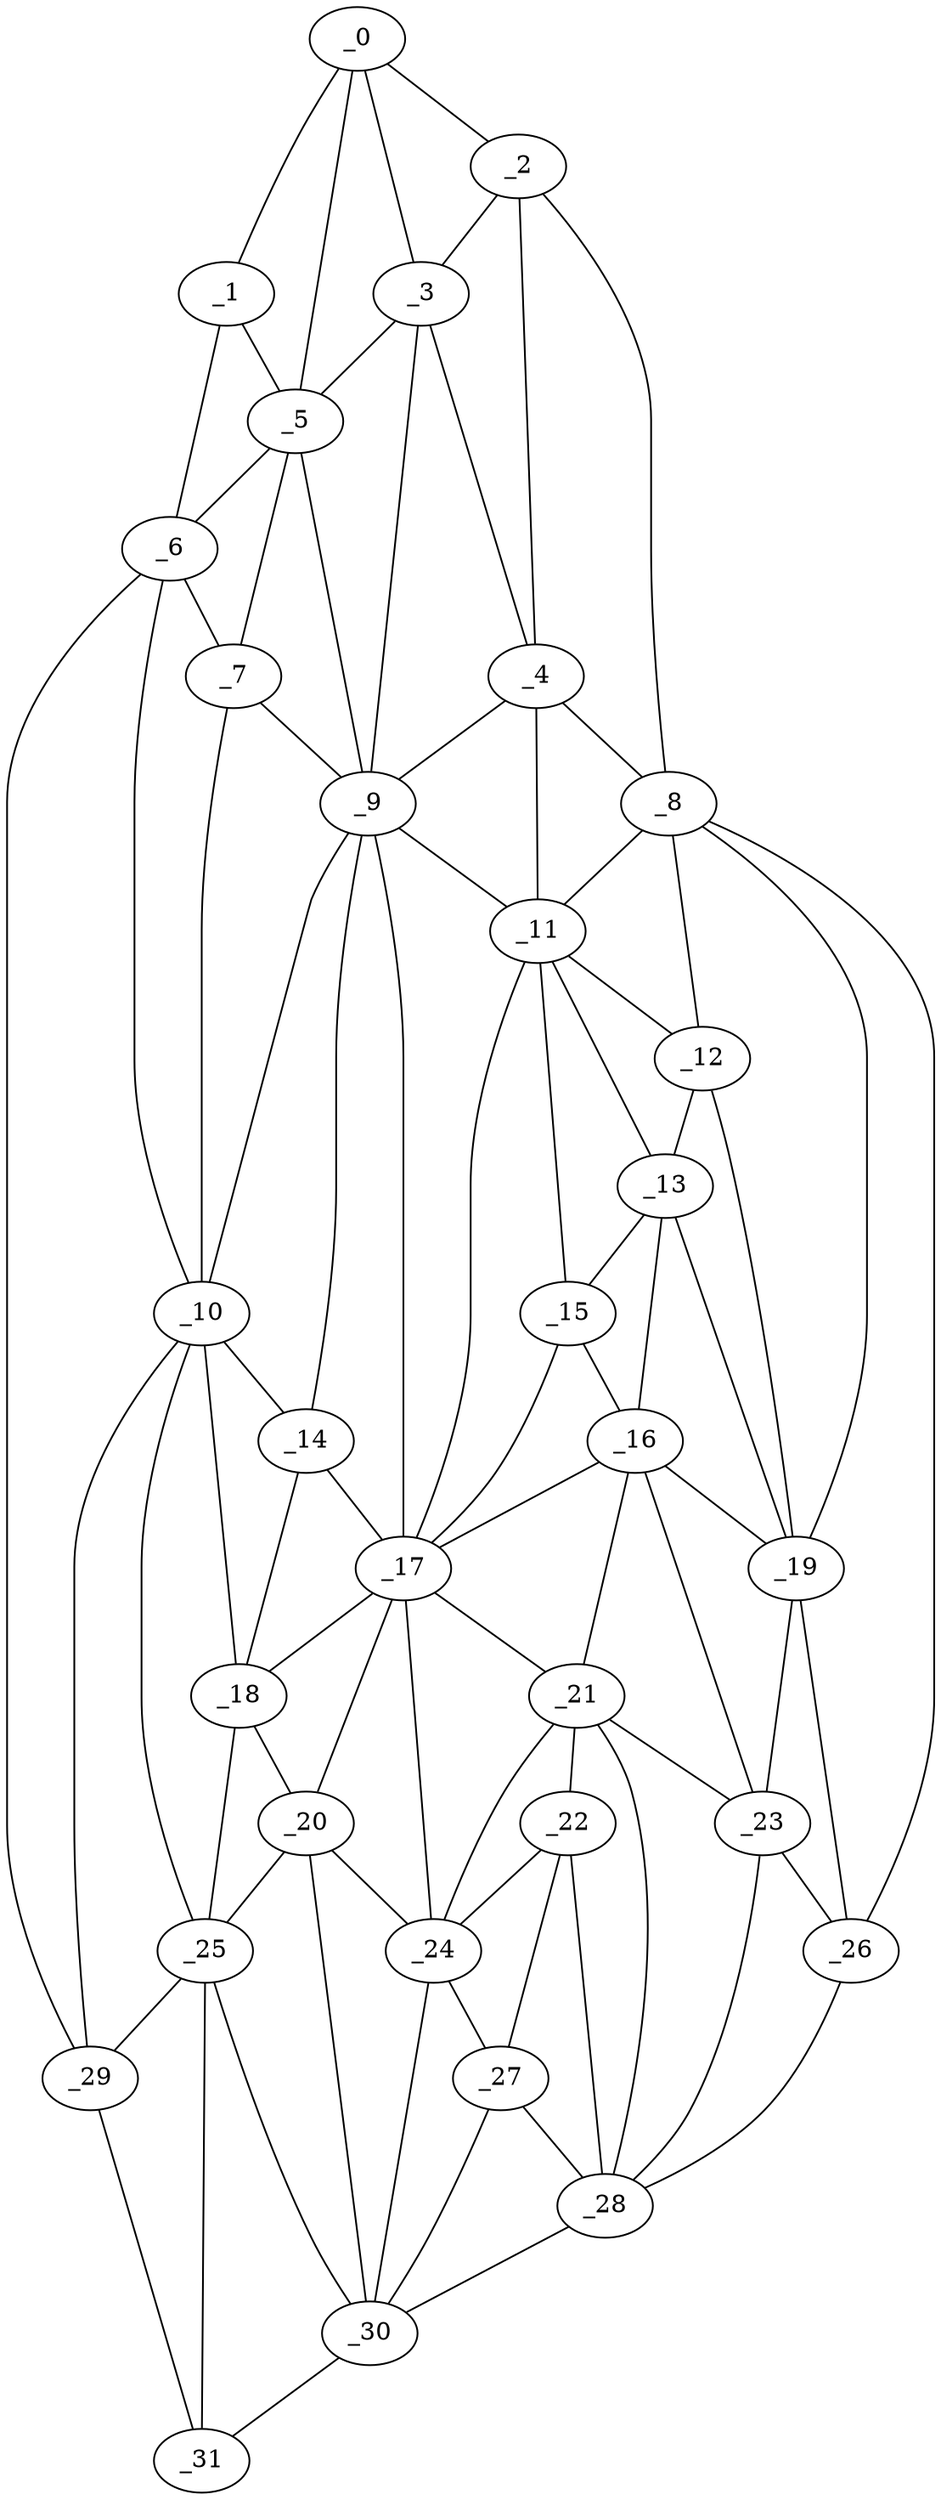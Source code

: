 graph "obj59__135.gxl" {
	_0	 [x=29,
		y=36];
	_1	 [x=30,
		y=13];
	_0 -- _1	 [valence=1];
	_2	 [x=30,
		y=102];
	_0 -- _2	 [valence=1];
	_3	 [x=44,
		y=48];
	_0 -- _3	 [valence=1];
	_5	 [x=48,
		y=43];
	_0 -- _5	 [valence=2];
	_1 -- _5	 [valence=1];
	_6	 [x=73,
		y=3];
	_1 -- _6	 [valence=1];
	_2 -- _3	 [valence=2];
	_4	 [x=47,
		y=102];
	_2 -- _4	 [valence=1];
	_8	 [x=73,
		y=117];
	_2 -- _8	 [valence=1];
	_3 -- _4	 [valence=2];
	_3 -- _5	 [valence=2];
	_9	 [x=78,
		y=59];
	_3 -- _9	 [valence=2];
	_4 -- _8	 [valence=1];
	_4 -- _9	 [valence=1];
	_11	 [x=80,
		y=96];
	_4 -- _11	 [valence=2];
	_5 -- _6	 [valence=1];
	_7	 [x=73,
		y=37];
	_5 -- _7	 [valence=2];
	_5 -- _9	 [valence=2];
	_6 -- _7	 [valence=1];
	_10	 [x=80,
		y=39];
	_6 -- _10	 [valence=1];
	_29	 [x=119,
		y=16];
	_6 -- _29	 [valence=1];
	_7 -- _9	 [valence=1];
	_7 -- _10	 [valence=2];
	_8 -- _11	 [valence=1];
	_12	 [x=84,
		y=107];
	_8 -- _12	 [valence=2];
	_19	 [x=102,
		y=104];
	_8 -- _19	 [valence=1];
	_26	 [x=115,
		y=105];
	_8 -- _26	 [valence=1];
	_9 -- _10	 [valence=2];
	_9 -- _11	 [valence=1];
	_14	 [x=86,
		y=50];
	_9 -- _14	 [valence=1];
	_17	 [x=97,
		y=77];
	_9 -- _17	 [valence=2];
	_10 -- _14	 [valence=2];
	_18	 [x=98,
		y=48];
	_10 -- _18	 [valence=2];
	_25	 [x=113,
		y=35];
	_10 -- _25	 [valence=2];
	_10 -- _29	 [valence=2];
	_11 -- _12	 [valence=2];
	_13	 [x=85,
		y=100];
	_11 -- _13	 [valence=1];
	_15	 [x=86,
		y=96];
	_11 -- _15	 [valence=2];
	_11 -- _17	 [valence=2];
	_12 -- _13	 [valence=2];
	_12 -- _19	 [valence=2];
	_13 -- _15	 [valence=1];
	_16	 [x=96,
		y=94];
	_13 -- _16	 [valence=2];
	_13 -- _19	 [valence=1];
	_14 -- _17	 [valence=1];
	_14 -- _18	 [valence=2];
	_15 -- _16	 [valence=1];
	_15 -- _17	 [valence=2];
	_16 -- _17	 [valence=2];
	_16 -- _19	 [valence=1];
	_21	 [x=103,
		y=77];
	_16 -- _21	 [valence=2];
	_23	 [x=110,
		y=96];
	_16 -- _23	 [valence=2];
	_17 -- _18	 [valence=2];
	_20	 [x=103,
		y=50];
	_17 -- _20	 [valence=1];
	_17 -- _21	 [valence=1];
	_24	 [x=111,
		y=59];
	_17 -- _24	 [valence=2];
	_18 -- _20	 [valence=1];
	_18 -- _25	 [valence=2];
	_19 -- _23	 [valence=1];
	_19 -- _26	 [valence=2];
	_20 -- _24	 [valence=2];
	_20 -- _25	 [valence=1];
	_30	 [x=119,
		y=54];
	_20 -- _30	 [valence=2];
	_22	 [x=109,
		y=74];
	_21 -- _22	 [valence=2];
	_21 -- _23	 [valence=1];
	_21 -- _24	 [valence=2];
	_28	 [x=117,
		y=93];
	_21 -- _28	 [valence=2];
	_22 -- _24	 [valence=2];
	_27	 [x=117,
		y=69];
	_22 -- _27	 [valence=2];
	_22 -- _28	 [valence=2];
	_23 -- _26	 [valence=1];
	_23 -- _28	 [valence=2];
	_24 -- _27	 [valence=2];
	_24 -- _30	 [valence=2];
	_25 -- _29	 [valence=1];
	_25 -- _30	 [valence=2];
	_31	 [x=120,
		y=32];
	_25 -- _31	 [valence=2];
	_26 -- _28	 [valence=1];
	_27 -- _28	 [valence=2];
	_27 -- _30	 [valence=2];
	_28 -- _30	 [valence=1];
	_29 -- _31	 [valence=1];
	_30 -- _31	 [valence=1];
}
